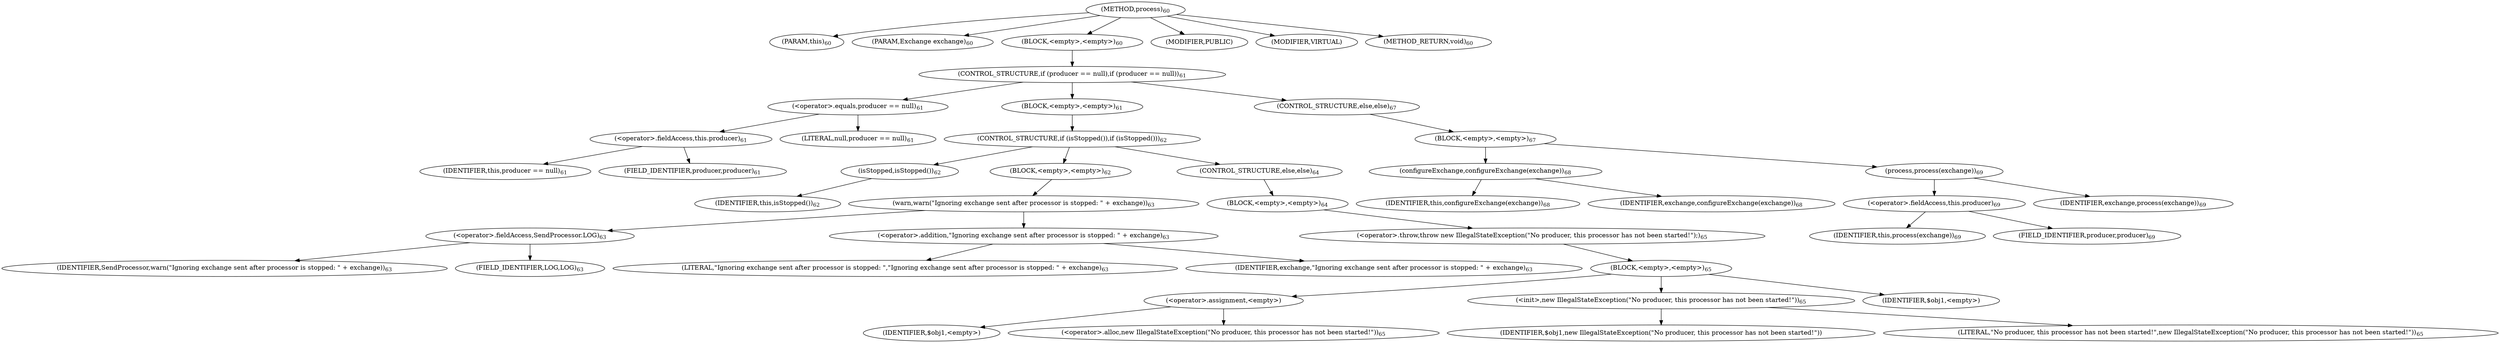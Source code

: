 digraph "process" {  
"103" [label = <(METHOD,process)<SUB>60</SUB>> ]
"9" [label = <(PARAM,this)<SUB>60</SUB>> ]
"104" [label = <(PARAM,Exchange exchange)<SUB>60</SUB>> ]
"105" [label = <(BLOCK,&lt;empty&gt;,&lt;empty&gt;)<SUB>60</SUB>> ]
"106" [label = <(CONTROL_STRUCTURE,if (producer == null),if (producer == null))<SUB>61</SUB>> ]
"107" [label = <(&lt;operator&gt;.equals,producer == null)<SUB>61</SUB>> ]
"108" [label = <(&lt;operator&gt;.fieldAccess,this.producer)<SUB>61</SUB>> ]
"109" [label = <(IDENTIFIER,this,producer == null)<SUB>61</SUB>> ]
"110" [label = <(FIELD_IDENTIFIER,producer,producer)<SUB>61</SUB>> ]
"111" [label = <(LITERAL,null,producer == null)<SUB>61</SUB>> ]
"112" [label = <(BLOCK,&lt;empty&gt;,&lt;empty&gt;)<SUB>61</SUB>> ]
"113" [label = <(CONTROL_STRUCTURE,if (isStopped()),if (isStopped()))<SUB>62</SUB>> ]
"114" [label = <(isStopped,isStopped())<SUB>62</SUB>> ]
"8" [label = <(IDENTIFIER,this,isStopped())<SUB>62</SUB>> ]
"115" [label = <(BLOCK,&lt;empty&gt;,&lt;empty&gt;)<SUB>62</SUB>> ]
"116" [label = <(warn,warn(&quot;Ignoring exchange sent after processor is stopped: &quot; + exchange))<SUB>63</SUB>> ]
"117" [label = <(&lt;operator&gt;.fieldAccess,SendProcessor.LOG)<SUB>63</SUB>> ]
"118" [label = <(IDENTIFIER,SendProcessor,warn(&quot;Ignoring exchange sent after processor is stopped: &quot; + exchange))<SUB>63</SUB>> ]
"119" [label = <(FIELD_IDENTIFIER,LOG,LOG)<SUB>63</SUB>> ]
"120" [label = <(&lt;operator&gt;.addition,&quot;Ignoring exchange sent after processor is stopped: &quot; + exchange)<SUB>63</SUB>> ]
"121" [label = <(LITERAL,&quot;Ignoring exchange sent after processor is stopped: &quot;,&quot;Ignoring exchange sent after processor is stopped: &quot; + exchange)<SUB>63</SUB>> ]
"122" [label = <(IDENTIFIER,exchange,&quot;Ignoring exchange sent after processor is stopped: &quot; + exchange)<SUB>63</SUB>> ]
"123" [label = <(CONTROL_STRUCTURE,else,else)<SUB>64</SUB>> ]
"124" [label = <(BLOCK,&lt;empty&gt;,&lt;empty&gt;)<SUB>64</SUB>> ]
"125" [label = <(&lt;operator&gt;.throw,throw new IllegalStateException(&quot;No producer, this processor has not been started!&quot;);)<SUB>65</SUB>> ]
"126" [label = <(BLOCK,&lt;empty&gt;,&lt;empty&gt;)<SUB>65</SUB>> ]
"127" [label = <(&lt;operator&gt;.assignment,&lt;empty&gt;)> ]
"128" [label = <(IDENTIFIER,$obj1,&lt;empty&gt;)> ]
"129" [label = <(&lt;operator&gt;.alloc,new IllegalStateException(&quot;No producer, this processor has not been started!&quot;))<SUB>65</SUB>> ]
"130" [label = <(&lt;init&gt;,new IllegalStateException(&quot;No producer, this processor has not been started!&quot;))<SUB>65</SUB>> ]
"131" [label = <(IDENTIFIER,$obj1,new IllegalStateException(&quot;No producer, this processor has not been started!&quot;))> ]
"132" [label = <(LITERAL,&quot;No producer, this processor has not been started!&quot;,new IllegalStateException(&quot;No producer, this processor has not been started!&quot;))<SUB>65</SUB>> ]
"133" [label = <(IDENTIFIER,$obj1,&lt;empty&gt;)> ]
"134" [label = <(CONTROL_STRUCTURE,else,else)<SUB>67</SUB>> ]
"135" [label = <(BLOCK,&lt;empty&gt;,&lt;empty&gt;)<SUB>67</SUB>> ]
"136" [label = <(configureExchange,configureExchange(exchange))<SUB>68</SUB>> ]
"10" [label = <(IDENTIFIER,this,configureExchange(exchange))<SUB>68</SUB>> ]
"137" [label = <(IDENTIFIER,exchange,configureExchange(exchange))<SUB>68</SUB>> ]
"138" [label = <(process,process(exchange))<SUB>69</SUB>> ]
"139" [label = <(&lt;operator&gt;.fieldAccess,this.producer)<SUB>69</SUB>> ]
"140" [label = <(IDENTIFIER,this,process(exchange))<SUB>69</SUB>> ]
"141" [label = <(FIELD_IDENTIFIER,producer,producer)<SUB>69</SUB>> ]
"142" [label = <(IDENTIFIER,exchange,process(exchange))<SUB>69</SUB>> ]
"143" [label = <(MODIFIER,PUBLIC)> ]
"144" [label = <(MODIFIER,VIRTUAL)> ]
"145" [label = <(METHOD_RETURN,void)<SUB>60</SUB>> ]
  "103" -> "9" 
  "103" -> "104" 
  "103" -> "105" 
  "103" -> "143" 
  "103" -> "144" 
  "103" -> "145" 
  "105" -> "106" 
  "106" -> "107" 
  "106" -> "112" 
  "106" -> "134" 
  "107" -> "108" 
  "107" -> "111" 
  "108" -> "109" 
  "108" -> "110" 
  "112" -> "113" 
  "113" -> "114" 
  "113" -> "115" 
  "113" -> "123" 
  "114" -> "8" 
  "115" -> "116" 
  "116" -> "117" 
  "116" -> "120" 
  "117" -> "118" 
  "117" -> "119" 
  "120" -> "121" 
  "120" -> "122" 
  "123" -> "124" 
  "124" -> "125" 
  "125" -> "126" 
  "126" -> "127" 
  "126" -> "130" 
  "126" -> "133" 
  "127" -> "128" 
  "127" -> "129" 
  "130" -> "131" 
  "130" -> "132" 
  "134" -> "135" 
  "135" -> "136" 
  "135" -> "138" 
  "136" -> "10" 
  "136" -> "137" 
  "138" -> "139" 
  "138" -> "142" 
  "139" -> "140" 
  "139" -> "141" 
}
